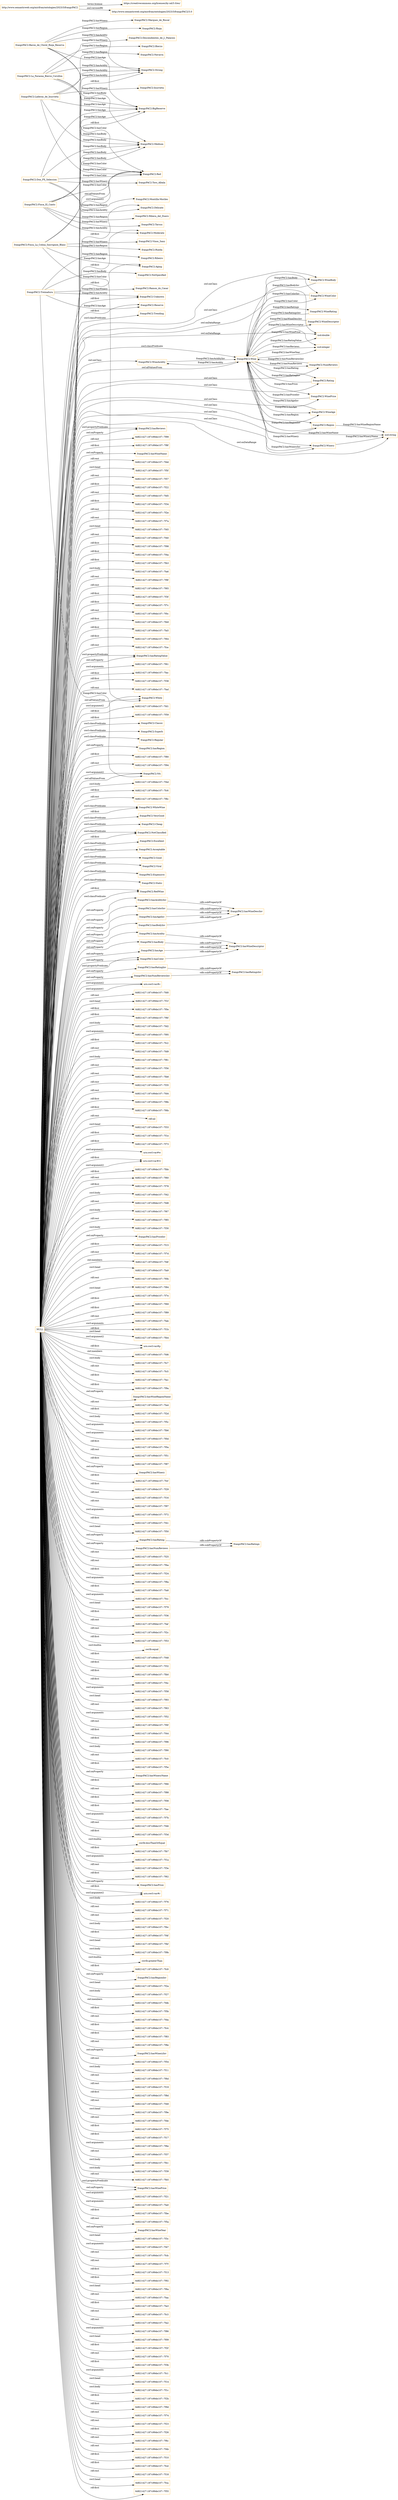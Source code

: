 digraph ar2dtool_diagram { 
rankdir=LR;
size="1501"
node [shape = rectangle, color="orange"]; "frangcPAC2:Trending" "frangcPAC2:WineAcidity" "frangcPAC2:NumReviews" "frangcPAC2:Aging" "frangcPAC2:Classic" "frangcPAC2:Rating" "frangcPAC2:Superb" "frangcPAC2:NotSpecified" "frangcPAC2:Medium" "frangcPAC2:Regular" "frangcPAC2:WinePrice" "frangcPAC2:WineAge" "frangcPAC2:Unknown" "frangcPAC2:WhiteWine" "frangcPAC2:Moderate" "frangcPAC2:VeryGood" "frangcPAC2:Region" "frangcPAC2:Wine" "frangcPAC2:Cheap" "frangcPAC2:NotClassified" "frangcPAC2:Excellent" "frangcPAC2:Acceptable" "frangcPAC2:NA" "frangcPAC2:Good" "frangcPAC2:Red" "frangcPAC2:Delicate" "frangcPAC2:BigReserve" "frangcPAC2:WineDescriptor" "frangcPAC2:WineBody" "frangcPAC2:Strong" "frangcPAC2:WineColor" "frangcPAC2:Winery" "frangcPAC2:Reserve" "frangcPAC2:Viral" "frangcPAC2:Expensive" "frangcPAC2:Static" "frangcPAC2:WineRating" "frangcPAC2:RedWine" "frangcPAC2:White" ; /*classes style*/
	"frangcPAC2:hasBodyInv" -> "frangcPAC2:hasWineDescInv" [ label = "rdfs:subPropertyOf" ];
	"frangcPAC2:hasAcidityInv" -> "frangcPAC2:hasWineDescInv" [ label = "rdfs:subPropertyOf" ];
	"frangcPAC2:hasColor" -> "frangcPAC2:hasWineDescriptor" [ label = "rdfs:subPropertyOf" ];
	"frangcPAC2:hasAcidity" -> "frangcPAC2:hasWineDescriptor" [ label = "rdfs:subPropertyOf" ];
	"frangcPAC2:hasBody" -> "frangcPAC2:hasWineDescriptor" [ label = "rdfs:subPropertyOf" ];
	"frangcPAC2:Baron_de_Chirel_Rioja_Reserva" -> "frangcPAC2:Medium" [ label = "frangcPAC2:hasBody" ];
	"frangcPAC2:Baron_de_Chirel_Rioja_Reserva" -> "frangcPAC2:Red" [ label = "frangcPAC2:hasColor" ];
	"frangcPAC2:Baron_de_Chirel_Rioja_Reserva" -> "frangcPAC2:BigReserve" [ label = "frangcPAC2:hasAge" ];
	"frangcPAC2:Baron_de_Chirel_Rioja_Reserva" -> "frangcPAC2:Strong" [ label = "frangcPAC2:hasAcidity" ];
	"frangcPAC2:Baron_de_Chirel_Rioja_Reserva" -> "frangcPAC2:Rioja" [ label = "frangcPAC2:hasRegion" ];
	"frangcPAC2:Baron_de_Chirel_Rioja_Reserva" -> "frangcPAC2:Marques_de_Riscal" [ label = "frangcPAC2:hasWinery" ];
	"frangcPAC2:hasNumReviewsInv" -> "frangcPAC2:hasRatingsInv" [ label = "rdfs:subPropertyOf" ];
	"http://www.semanticweb.org/mirifran/ontologies/2023/3/frangcPAC2" -> "https://creativecommons.org/licenses/by-nd/3.0/es/" [ label = "terms:license" ];
	"http://www.semanticweb.org/mirifran/ontologies/2023/3/frangcPAC2" -> "http://www.semanticweb.org/mirifran/ontologies/2023/3/frangcPAC2/3.0" [ label = "owl:versionIRI" ];
	"frangcPAC2:La_Faraona_Bierzo_Corullon" -> "frangcPAC2:Red" [ label = "frangcPAC2:hasColor" ];
	"frangcPAC2:La_Faraona_Bierzo_Corullon" -> "frangcPAC2:Bierzo" [ label = "frangcPAC2:hasRegion" ];
	"frangcPAC2:La_Faraona_Bierzo_Corullon" -> "frangcPAC2:Medium" [ label = "frangcPAC2:hasBody" ];
	"frangcPAC2:La_Faraona_Bierzo_Corullon" -> "frangcPAC2:Strong" [ label = "frangcPAC2:hasAcidity" ];
	"frangcPAC2:La_Faraona_Bierzo_Corullon" -> "frangcPAC2:BigReserve" [ label = "frangcPAC2:hasAge" ];
	"frangcPAC2:La_Faraona_Bierzo_Corullon" -> "frangcPAC2:Descendientes_de_J._Palacios" [ label = "frangcPAC2:hasWinery" ];
	"NULL" -> "urn:swrl:var#c" [ label = "swrl:argument1" ];
	"NULL" -> "6d821427:187c99de107:-7fd0" [ label = "rdf:rest" ];
	"NULL" -> "6d821427:187c99de107:-7f1f" [ label = "swrl:head" ];
	"NULL" -> "frangcPAC2:hasAcidityInv" [ label = "owl:onProperty" ];
	"NULL" -> "6d821427:187c99de107:-7f0e" [ label = "rdf:first" ];
	"NULL" -> "6d821427:187c99de107:-7f6f" [ label = "rdf:first" ];
	"NULL" -> "frangcPAC2:Unknown" [ label = "rdf:first" ];
	"NULL" -> "6d821427:187c99de107:-7fd2" [ label = "swrl:body" ];
	"NULL" -> "6d821427:187c99de107:-7f95" [ label = "swrl:arguments" ];
	"NULL" -> "6d821427:187c99de107:-7fc2" [ label = "rdf:first" ];
	"NULL" -> "6d821427:187c99de107:-7fd9" [ label = "rdf:rest" ];
	"NULL" -> "frangcPAC2:NumReviews" [ label = "owl:onClass" ];
	"NULL" -> "6d821427:187c99de107:-7f81" [ label = "swrl:body" ];
	"NULL" -> "6d821427:187c99de107:-7f56" [ label = "rdf:rest" ];
	"NULL" -> "6d821427:187c99de107:-7fb8" [ label = "rdf:rest" ];
	"NULL" -> "6d821427:187c99de107:-7f35" [ label = "rdf:rest" ];
	"NULL" -> "6d821427:187c99de107:-7fd4" [ label = "rdf:rest" ];
	"NULL" -> "6d821427:187c99de107:-7f8b" [ label = "rdf:first" ];
	"NULL" -> "6d821427:187c99de107:-7f6b" [ label = "rdf:first" ];
	"NULL" -> "rdf:nil" [ label = "rdf:rest" ];
	"NULL" -> "6d821427:187c99de107:-7f33" [ label = "swrl:head" ];
	"NULL" -> "6d821427:187c99de107:-7f1e" [ label = "rdf:first" ];
	"NULL" -> "frangcPAC2:Viral" [ label = "swrl:classPredicate" ];
	"NULL" -> "6d821427:187c99de107:-7f73" [ label = "rdf:first" ];
	"NULL" -> "urn:swrl:var#w" [ label = "swrl:argument1" ];
	"NULL" -> "urn:swrl:var#rv" [ label = "swrl:argument2" ];
	"NULL" -> "6d821427:187c99de107:-7fbb" [ label = "rdf:first" ];
	"NULL" -> "6d821427:187c99de107:-7f60" [ label = "rdf:rest" ];
	"NULL" -> "frangcPAC2:hasColor" [ label = "owl:onProperty" ];
	"NULL" -> "6d821427:187c99de107:-7f78" [ label = "rdf:first" ];
	"NULL" -> "6d821427:187c99de107:-7f42" [ label = "swrl:body" ];
	"NULL" -> "6d821427:187c99de107:-7fd8" [ label = "rdf:rest" ];
	"NULL" -> "6d821427:187c99de107:-7f67" [ label = "swrl:body" ];
	"NULL" -> "frangcPAC2:Trending" [ label = "swrl:classPredicate" ];
	"NULL" -> "6d821427:187c99de107:-7f85" [ label = "rdf:rest" ];
	"NULL" -> "frangcPAC2:Good" [ label = "swrl:classPredicate" ];
	"NULL" -> "frangcPAC2:Classic" [ label = "swrl:classPredicate" ];
	"NULL" -> "6d821427:187c99de107:-7f30" [ label = "swrl:body" ];
	"NULL" -> "frangcPAC2:hasPriceInv" [ label = "owl:onProperty" ];
	"NULL" -> "6d821427:187c99de107:-7f15" [ label = "rdf:first" ];
	"NULL" -> "6d821427:187c99de107:-7f7d" [ label = "rdf:rest" ];
	"NULL" -> "6d821427:187c99de107:-7fdf" [ label = "owl:members" ];
	"NULL" -> "frangcPAC2:BigReserve" [ label = "rdf:first" ];
	"NULL" -> "6d821427:187c99de107:-7fa9" [ label = "swrl:head" ];
	"NULL" -> "6d821427:187c99de107:-7f0b" [ label = "rdf:rest" ];
	"NULL" -> "frangcPAC2:Wine" [ label = "swrl:classPredicate" ];
	"NULL" -> "frangcPAC2:Moderate" [ label = "rdf:first" ];
	"NULL" -> "6d821427:187c99de107:-7f84" [ label = "swrl:head" ];
	"NULL" -> "6d821427:187c99de107:-7f7e" [ label = "rdf:first" ];
	"NULL" -> "frangcPAC2:WineColor" [ label = "owl:onClass" ];
	"NULL" -> "6d821427:187c99de107:-7f69" [ label = "rdf:first" ];
	"NULL" -> "6d821427:187c99de107:-7f89" [ label = "rdf:rest" ];
	"NULL" -> "6d821427:187c99de107:-7fab" [ label = "swrl:arguments" ];
	"NULL" -> "6d821427:187c99de107:-7f1b" [ label = "rdf:first" ];
	"NULL" -> "6d821427:187c99de107:-7fb4" [ label = "swrl:head" ];
	"NULL" -> "urn:swrl:var#p" [ label = "rdf:first" ];
	"NULL" -> "6d821427:187c99de107:-7fd6" [ label = "owl:members" ];
	"NULL" -> "6d821427:187c99de107:-7fc7" [ label = "swrl:body" ];
	"NULL" -> "6d821427:187c99de107:-7fc5" [ label = "rdf:rest" ];
	"NULL" -> "6d821427:187c99de107:-7fa1" [ label = "rdf:first" ];
	"NULL" -> "frangcPAC2:RedWine" [ label = "swrl:classPredicate" ];
	"NULL" -> "xsd:double" [ label = "owl:onDataRange" ];
	"NULL" -> "6d821427:187c99de107:-7f9a" [ label = "rdf:first" ];
	"NULL" -> "frangcPAC2:hasWineRegionName" [ label = "owl:onProperty" ];
	"NULL" -> "6d821427:187c99de107:-7fa4" [ label = "rdf:rest" ];
	"NULL" -> "frangcPAC2:WinePrice" [ label = "owl:onClass" ];
	"NULL" -> "6d821427:187c99de107:-7f2d" [ label = "rdf:first" ];
	"NULL" -> "6d821427:187c99de107:-7f5c" [ label = "swrl:body" ];
	"NULL" -> "6d821427:187c99de107:-7fb6" [ label = "swrl:arguments" ];
	"NULL" -> "6d821427:187c99de107:-7f0d" [ label = "swrl:arguments" ];
	"NULL" -> "6d821427:187c99de107:-7f0a" [ label = "rdf:first" ];
	"NULL" -> "frangcPAC2:VeryGood" [ label = "swrl:classPredicate" ];
	"NULL" -> "6d821427:187c99de107:-7f51" [ label = "rdf:rest" ];
	"NULL" -> "6d821427:187c99de107:-7f87" [ label = "rdf:first" ];
	"NULL" -> "frangcPAC2:hasWinery" [ label = "owl:onProperty" ];
	"NULL" -> "6d821427:187c99de107:-7fcf" [ label = "rdf:first" ];
	"NULL" -> "6d821427:187c99de107:-7f29" [ label = "rdf:first" ];
	"NULL" -> "6d821427:187c99de107:-7f16" [ label = "rdf:rest" ];
	"NULL" -> "6d821427:187c99de107:-7f97" [ label = "rdf:rest" ];
	"NULL" -> "6d821427:187c99de107:-7f72" [ label = "swrl:arguments" ];
	"NULL" -> "6d821427:187c99de107:-7f41" [ label = "rdf:first" ];
	"NULL" -> "frangcPAC2:Delicate" [ label = "rdf:first" ];
	"NULL" -> "6d821427:187c99de107:-7f50" [ label = "swrl:head" ];
	"NULL" -> "frangcPAC2:hasNumReviews" [ label = "owl:onProperty" ];
	"NULL" -> "6d821427:187c99de107:-7f25" [ label = "rdf:rest" ];
	"NULL" -> "6d821427:187c99de107:-7fba" [ label = "rdf:rest" ];
	"NULL" -> "6d821427:187c99de107:-7f24" [ label = "rdf:first" ];
	"NULL" -> "urn:swrl:var#p" [ label = "swrl:argument2" ];
	"NULL" -> "6d821427:187c99de107:-7f8a" [ label = "swrl:arguments" ];
	"NULL" -> "6d821427:187c99de107:-7fa8" [ label = "rdf:first" ];
	"NULL" -> "6d821427:187c99de107:-7fcc" [ label = "swrl:arguments" ];
	"NULL" -> "6d821427:187c99de107:-7f79" [ label = "swrl:head" ];
	"NULL" -> "6d821427:187c99de107:-7f36" [ label = "rdf:first" ];
	"NULL" -> "6d821427:187c99de107:-7faf" [ label = "rdf:rest" ];
	"NULL" -> "6d821427:187c99de107:-7f2c" [ label = "rdf:rest" ];
	"NULL" -> "6d821427:187c99de107:-7f53" [ label = "rdf:first" ];
	"NULL" -> "frangcPAC2:hasRating" [ label = "owl:onProperty" ];
	"NULL" -> "swrlb:equal" [ label = "swrl:builtin" ];
	"NULL" -> "xsd:string" [ label = "owl:onDataRange" ];
	"NULL" -> "6d821427:187c99de107:-7f48" [ label = "rdf:first" ];
	"NULL" -> "frangcPAC2:White" [ label = "owl:allValuesFrom" ];
	"NULL" -> "6d821427:187c99de107:-7f32" [ label = "rdf:first" ];
	"NULL" -> "6d821427:187c99de107:-7fb0" [ label = "rdf:first" ];
	"NULL" -> "frangcPAC2:hasBodyInv" [ label = "owl:onProperty" ];
	"NULL" -> "6d821427:187c99de107:-7f4c" [ label = "rdf:first" ];
	"NULL" -> "6d821427:187c99de107:-7f58" [ label = "swrl:arguments" ];
	"NULL" -> "6d821427:187c99de107:-7f93" [ label = "swrl:head" ];
	"NULL" -> "6d821427:187c99de107:-7f63" [ label = "rdf:rest" ];
	"NULL" -> "frangcPAC2:WineAcidity" [ label = "owl:onClass" ];
	"NULL" -> "6d821427:187c99de107:-7f52" [ label = "swrl:arguments" ];
	"NULL" -> "6d821427:187c99de107:-7f0f" [ label = "rdf:rest" ];
	"NULL" -> "frangcPAC2:hasBody" [ label = "owl:onProperty" ];
	"NULL" -> "frangcPAC2:hasColorInv" [ label = "owl:onProperty" ];
	"NULL" -> "6d821427:187c99de107:-7f44" [ label = "rdf:first" ];
	"NULL" -> "6d821427:187c99de107:-7f96" [ label = "rdf:first" ];
	"NULL" -> "6d821427:187c99de107:-7f90" [ label = "swrl:body" ];
	"NULL" -> "frangcPAC2:WineBody" [ label = "owl:onClass" ];
	"NULL" -> "6d821427:187c99de107:-7fc0" [ label = "rdf:rest" ];
	"NULL" -> "6d821427:187c99de107:-7f5e" [ label = "rdf:first" ];
	"NULL" -> "frangcPAC2:hasAgeInv" [ label = "owl:onProperty" ];
	"NULL" -> "frangcPAC2:hasWineryName" [ label = "owl:onProperty" ];
	"NULL" -> "6d821427:187c99de107:-7f66" [ label = "rdf:first" ];
	"NULL" -> "6d821427:187c99de107:-7f88" [ label = "rdf:rest" ];
	"NULL" -> "frangcPAC2:NotClassified" [ label = "rdf:first" ];
	"NULL" -> "frangcPAC2:Wine" [ label = "owl:allValuesFrom" ];
	"NULL" -> "6d821427:187c99de107:-7f08" [ label = "rdf:first" ];
	"NULL" -> "6d821427:187c99de107:-7fae" [ label = "rdf:first" ];
	"NULL" -> "6d821427:187c99de107:-7f7b" [ label = "swrl:arguments" ];
	"NULL" -> "6d821427:187c99de107:-7f46" [ label = "rdf:rest" ];
	"NULL" -> "6d821427:187c99de107:-7f3d" [ label = "rdf:first" ];
	"NULL" -> "swrlb:lessThanOrEqual" [ label = "swrl:builtin" ];
	"NULL" -> "6d821427:187c99de107:-7fb7" [ label = "rdf:first" ];
	"NULL" -> "6d821427:187c99de107:-7f1a" [ label = "swrl:arguments" ];
	"NULL" -> "6d821427:187c99de107:-7f3e" [ label = "rdf:rest" ];
	"NULL" -> "frangcPAC2:hasAcidity" [ label = "owl:onProperty" ];
	"NULL" -> "6d821427:187c99de107:-7f62" [ label = "rdf:first" ];
	"NULL" -> "frangcPAC2:hasPrice" [ label = "owl:onProperty" ];
	"NULL" -> "urn:swrl:var#r" [ label = "swrl:argument2" ];
	"NULL" -> "6d821427:187c99de107:-7f76" [ label = "swrl:body" ];
	"NULL" -> "6d821427:187c99de107:-7f71" [ label = "rdf:rest" ];
	"NULL" -> "6d821427:187c99de107:-7f20" [ label = "rdf:rest" ];
	"NULL" -> "6d821427:187c99de107:-7fbc" [ label = "swrl:body" ];
	"NULL" -> "6d821427:187c99de107:-7f4f" [ label = "rdf:first" ];
	"NULL" -> "6d821427:187c99de107:-7fbf" [ label = "swrl:head" ];
	"NULL" -> "6d821427:187c99de107:-7f9b" [ label = "swrl:body" ];
	"NULL" -> "swrlb:greaterThan" [ label = "swrl:builtin" ];
	"NULL" -> "6d821427:187c99de107:-7fc9" [ label = "rdf:first" ];
	"NULL" -> "frangcPAC2:hasRegionInv" [ label = "owl:onProperty" ];
	"NULL" -> "6d821427:187c99de107:-7f2a" [ label = "swrl:head" ];
	"NULL" -> "6d821427:187c99de107:-7f27" [ label = "swrl:body" ];
	"NULL" -> "6d821427:187c99de107:-7fdb" [ label = "owl:members" ];
	"NULL" -> "frangcPAC2:NotClassified" [ label = "swrl:classPredicate" ];
	"NULL" -> "6d821427:187c99de107:-7f5b" [ label = "rdf:first" ];
	"NULL" -> "frangcPAC2:Acceptable" [ label = "swrl:classPredicate" ];
	"NULL" -> "6d821427:187c99de107:-7fda" [ label = "rdf:rest" ];
	"NULL" -> "6d821427:187c99de107:-7fc4" [ label = "rdf:first" ];
	"NULL" -> "frangcPAC2:Aging" [ label = "rdf:first" ];
	"NULL" -> "6d821427:187c99de107:-7f83" [ label = "rdf:first" ];
	"NULL" -> "frangcPAC2:Superb" [ label = "swrl:classPredicate" ];
	"NULL" -> "6d821427:187c99de107:-7f8e" [ label = "rdf:rest" ];
	"NULL" -> "frangcPAC2:hasWineryInv" [ label = "owl:onProperty" ];
	"NULL" -> "6d821427:187c99de107:-7f54" [ label = "rdf:rest" ];
	"NULL" -> "6d821427:187c99de107:-7f11" [ label = "swrl:body" ];
	"NULL" -> "frangcPAC2:NA" [ label = "swrl:argument2" ];
	"NULL" -> "6d821427:187c99de107:-7f6d" [ label = "rdf:rest" ];
	"NULL" -> "6d821427:187c99de107:-7f19" [ label = "rdf:rest" ];
	"NULL" -> "6d821427:187c99de107:-7f8d" [ label = "rdf:first" ];
	"NULL" -> "6d821427:187c99de107:-7f49" [ label = "rdf:rest" ];
	"NULL" -> "6d821427:187c99de107:-7f9e" [ label = "swrl:head" ];
	"NULL" -> "6d821427:187c99de107:-7fde" [ label = "rdf:rest" ];
	"NULL" -> "6d821427:187c99de107:-7f75" [ label = "rdf:first" ];
	"NULL" -> "6d821427:187c99de107:-7f17" [ label = "rdf:first" ];
	"NULL" -> "6d821427:187c99de107:-7f6e" [ label = "swrl:arguments" ];
	"NULL" -> "frangcPAC2:Winery" [ label = "owl:onClass" ];
	"NULL" -> "6d821427:187c99de107:-7f37" [ label = "rdf:rest" ];
	"NULL" -> "6d821427:187c99de107:-7fb1" [ label = "swrl:body" ];
	"NULL" -> "6d821427:187c99de107:-7f39" [ label = "swrl:body" ];
	"NULL" -> "6d821427:187c99de107:-7fb5" [ label = "rdf:rest" ];
	"NULL" -> "frangcPAC2:hasWinePrice" [ label = "owl:onProperty" ];
	"NULL" -> "6d821427:187c99de107:-7f21" [ label = "swrl:arguments" ];
	"NULL" -> "6d821427:187c99de107:-7fa0" [ label = "swrl:arguments" ];
	"NULL" -> "6d821427:187c99de107:-7fbe" [ label = "rdf:first" ];
	"NULL" -> "6d821427:187c99de107:-7f5a" [ label = "rdf:rest" ];
	"NULL" -> "frangcPAC2:hasWineYear" [ label = "owl:onProperty" ];
	"NULL" -> "6d821427:187c99de107:-7f3c" [ label = "swrl:head" ];
	"NULL" -> "frangcPAC2:Excellent" [ label = "swrl:classPredicate" ];
	"NULL" -> "6d821427:187c99de107:-7f47" [ label = "swrl:arguments" ];
	"NULL" -> "frangcPAC2:hasNumReviewsInv" [ label = "owl:onProperty" ];
	"NULL" -> "6d821427:187c99de107:-7fcb" [ label = "rdf:rest" ];
	"NULL" -> "6d821427:187c99de107:-7f7f" [ label = "rdf:rest" ];
	"NULL" -> "6d821427:187c99de107:-7f13" [ label = "rdf:first" ];
	"NULL" -> "urn:swrl:var#rv" [ label = "rdf:first" ];
	"NULL" -> "6d821427:187c99de107:-7f92" [ label = "rdf:first" ];
	"NULL" -> "6d821427:187c99de107:-7f6a" [ label = "swrl:head" ];
	"NULL" -> "6d821427:187c99de107:-7faa" [ label = "rdf:rest" ];
	"NULL" -> "urn:swrl:var#r" [ label = "rdf:first" ];
	"NULL" -> "frangcPAC2:Regular" [ label = "swrl:classPredicate" ];
	"NULL" -> "6d821427:187c99de107:-7fa3" [ label = "rdf:first" ];
	"NULL" -> "6d821427:187c99de107:-7fc3" [ label = "rdf:rest" ];
	"NULL" -> "6d821427:187c99de107:-7fa2" [ label = "rdf:rest" ];
	"NULL" -> "6d821427:187c99de107:-7f86" [ label = "swrl:arguments" ];
	"NULL" -> "6d821427:187c99de107:-7f09" [ label = "swrl:head" ];
	"NULL" -> "6d821427:187c99de107:-7f2f" [ label = "rdf:first" ];
	"NULL" -> "6d821427:187c99de107:-7f70" [ label = "rdf:rest" ];
	"NULL" -> "xsd:integer" [ label = "owl:onDataRange" ];
	"NULL" -> "frangcPAC2:Expensive" [ label = "swrl:classPredicate" ];
	"NULL" -> "6d821427:187c99de107:-7f3b" [ label = "rdf:first" ];
	"NULL" -> "6d821427:187c99de107:-7fc1" [ label = "swrl:arguments" ];
	"NULL" -> "6d821427:187c99de107:-7f14" [ label = "swrl:head" ];
	"NULL" -> "6d821427:187c99de107:-7f1c" [ label = "swrl:body" ];
	"NULL" -> "6d821427:187c99de107:-7f2b" [ label = "rdf:first" ];
	"NULL" -> "6d821427:187c99de107:-7f9d" [ label = "rdf:first" ];
	"NULL" -> "6d821427:187c99de107:-7f74" [ label = "rdf:rest" ];
	"NULL" -> "6d821427:187c99de107:-7f23" [ label = "rdf:rest" ];
	"NULL" -> "6d821427:187c99de107:-7f26" [ label = "rdf:first" ];
	"NULL" -> "6d821427:187c99de107:-7f6c" [ label = "rdf:rest" ];
	"NULL" -> "6d821427:187c99de107:-7f4b" [ label = "rdf:rest" ];
	"NULL" -> "6d821427:187c99de107:-7f10" [ label = "rdf:first" ];
	"NULL" -> "6d821427:187c99de107:-7fcd" [ label = "rdf:first" ];
	"NULL" -> "6d821427:187c99de107:-7f18" [ label = "rdf:rest" ];
	"NULL" -> "6d821427:187c99de107:-7fca" [ label = "swrl:head" ];
	"NULL" -> "frangcPAC2:Red" [ label = "swrl:argument2" ];
	"NULL" -> "6d821427:187c99de107:-7f55" [ label = "rdf:first" ];
	"NULL" -> "frangcPAC2:hasReviews" [ label = "owl:onProperty" ];
	"NULL" -> "6d821427:187c99de107:-7f99" [ label = "rdf:rest" ];
	"NULL" -> "6d821427:187c99de107:-7f8f" [ label = "rdf:first" ];
	"NULL" -> "frangcPAC2:hasWineName" [ label = "owl:onProperty" ];
	"NULL" -> "6d821427:187c99de107:-7fdd" [ label = "rdf:rest" ];
	"NULL" -> "6d821427:187c99de107:-7f5f" [ label = "swrl:head" ];
	"NULL" -> "frangcPAC2:hasWinePrice" [ label = "swrl:propertyPredicate" ];
	"NULL" -> "6d821427:187c99de107:-7f57" [ label = "rdf:rest" ];
	"NULL" -> "6d821427:187c99de107:-7f22" [ label = "rdf:first" ];
	"NULL" -> "frangcPAC2:Static" [ label = "swrl:classPredicate" ];
	"NULL" -> "6d821427:187c99de107:-7fd5" [ label = "rdf:rest" ];
	"NULL" -> "frangcPAC2:Region" [ label = "owl:onClass" ];
	"NULL" -> "6d821427:187c99de107:-7f34" [ label = "rdf:first" ];
	"NULL" -> "6d821427:187c99de107:-7f2e" [ label = "rdf:rest" ];
	"NULL" -> "frangcPAC2:NA" [ label = "owl:allValuesFrom" ];
	"NULL" -> "frangcPAC2:White" [ label = "swrl:argument2" ];
	"NULL" -> "frangcPAC2:WineAge" [ label = "owl:onClass" ];
	"NULL" -> "6d821427:187c99de107:-7f7a" [ label = "rdf:rest" ];
	"NULL" -> "urn:swrl:var#c" [ label = "swrl:argument2" ];
	"NULL" -> "6d821427:187c99de107:-7f45" [ label = "swrl:head" ];
	"NULL" -> "6d821427:187c99de107:-7f40" [ label = "rdf:rest" ];
	"NULL" -> "frangcPAC2:RedWine" [ label = "rdf:first" ];
	"NULL" -> "6d821427:187c99de107:-7f98" [ label = "rdf:first" ];
	"NULL" -> "frangcPAC2:Rating" [ label = "owl:onClass" ];
	"NULL" -> "6d821427:187c99de107:-7f4a" [ label = "rdf:first" ];
	"NULL" -> "frangcPAC2:hasRatingInv" [ label = "owl:onProperty" ];
	"NULL" -> "frangcPAC2:WhiteWine" [ label = "rdf:first" ];
	"NULL" -> "6d821427:187c99de107:-7fb3" [ label = "rdf:first" ];
	"NULL" -> "6d821427:187c99de107:-7fa6" [ label = "swrl:body" ];
	"NULL" -> "frangcPAC2:Cheap" [ label = "swrl:classPredicate" ];
	"NULL" -> "6d821427:187c99de107:-7f9f" [ label = "rdf:rest" ];
	"NULL" -> "6d821427:187c99de107:-7f65" [ label = "rdf:rest" ];
	"NULL" -> "6d821427:187c99de107:-7f3f" [ label = "rdf:first" ];
	"NULL" -> "6d821427:187c99de107:-7f7c" [ label = "rdf:first" ];
	"NULL" -> "6d821427:187c99de107:-7f0c" [ label = "rdf:rest" ];
	"NULL" -> "6d821427:187c99de107:-7fb9" [ label = "rdf:first" ];
	"NULL" -> "frangcPAC2:hasReviews" [ label = "swrl:propertyPredicate" ];
	"NULL" -> "6d821427:187c99de107:-7fa5" [ label = "rdf:first" ];
	"NULL" -> "6d821427:187c99de107:-7f64" [ label = "rdf:first" ];
	"NULL" -> "6d821427:187c99de107:-7fce" [ label = "rdf:rest" ];
	"NULL" -> "frangcPAC2:hasRatingValue" [ label = "owl:onProperty" ];
	"NULL" -> "6d821427:187c99de107:-7f61" [ label = "swrl:arguments" ];
	"NULL" -> "6d821427:187c99de107:-7fac" [ label = "rdf:first" ];
	"NULL" -> "frangcPAC2:WhiteWine" [ label = "swrl:classPredicate" ];
	"NULL" -> "6d821427:187c99de107:-7f38" [ label = "rdf:first" ];
	"NULL" -> "6d821427:187c99de107:-7fad" [ label = "rdf:rest" ];
	"NULL" -> "frangcPAC2:hasColor" [ label = "swrl:propertyPredicate" ];
	"NULL" -> "frangcPAC2:Reserve" [ label = "rdf:first" ];
	"NULL" -> "6d821427:187c99de107:-7fd1" [ label = "rdf:first" ];
	"NULL" -> "6d821427:187c99de107:-7f59" [ label = "rdf:first" ];
	"NULL" -> "frangcPAC2:hasRegion" [ label = "owl:onProperty" ];
	"NULL" -> "6d821427:187c99de107:-7f80" [ label = "rdf:first" ];
	"NULL" -> "frangcPAC2:hasAge" [ label = "owl:onProperty" ];
	"NULL" -> "6d821427:187c99de107:-7f94" [ label = "rdf:rest" ];
	"NULL" -> "frangcPAC2:Red" [ label = "owl:allValuesFrom" ];
	"NULL" -> "6d821427:187c99de107:-7f4d" [ label = "swrl:body" ];
	"NULL" -> "6d821427:187c99de107:-7fc6" [ label = "rdf:first" ];
	"NULL" -> "frangcPAC2:hasRatingValue" [ label = "swrl:propertyPredicate" ];
	"NULL" -> "6d821427:187c99de107:-7f8c" [ label = "rdf:rest" ];
	"NULL" -> "frangcPAC2:Strong" [ label = "rdf:first" ];
	"frangcPAC2:hasColorInv" -> "frangcPAC2:hasWineDescInv" [ label = "rdfs:subPropertyOf" ];
	"frangcPAC2:Finca_La_Colina_Sauvignon_Blanc" -> "frangcPAC2:Vinos_Sanz" [ label = "frangcPAC2:hasWinery" ];
	"frangcPAC2:Finca_La_Colina_Sauvignon_Blanc" -> "frangcPAC2:Aging" [ label = "frangcPAC2:hasAge" ];
	"frangcPAC2:Finca_La_Colina_Sauvignon_Blanc" -> "frangcPAC2:Strong" [ label = "frangcPAC2:hasAcidity" ];
	"frangcPAC2:Finca_La_Colina_Sauvignon_Blanc" -> "frangcPAC2:Medium" [ label = "frangcPAC2:hasBody" ];
	"frangcPAC2:Finca_La_Colina_Sauvignon_Blanc" -> "frangcPAC2:White" [ label = "frangcPAC2:hasColor" ];
	"frangcPAC2:Finca_La_Colina_Sauvignon_Blanc" -> "frangcPAC2:Rueda" [ label = "frangcPAC2:hasRegion" ];
	"frangcPAC2:hasNumReviews" -> "frangcPAC2:hasRatings" [ label = "rdfs:subPropertyOf" ];
	"frangcPAC2:hasAge" -> "frangcPAC2:hasWineDescriptor" [ label = "rdfs:subPropertyOf" ];
	"frangcPAC2:hasRatingInv" -> "frangcPAC2:hasRatingsInv" [ label = "rdfs:subPropertyOf" ];
	"frangcPAC2:Laderas_de_Inurrieta" -> "frangcPAC2:Strong" [ label = "frangcPAC2:hasAcidity" ];
	"frangcPAC2:Laderas_de_Inurrieta" -> "frangcPAC2:Inurrieta" [ label = "frangcPAC2:hasWinery" ];
	"frangcPAC2:Laderas_de_Inurrieta" -> "frangcPAC2:BigReserve" [ label = "frangcPAC2:hasAge" ];
	"frangcPAC2:Laderas_de_Inurrieta" -> "frangcPAC2:Red" [ label = "frangcPAC2:hasColor" ];
	"frangcPAC2:Laderas_de_Inurrieta" -> "frangcPAC2:Medium" [ label = "frangcPAC2:hasBody" ];
	"frangcPAC2:Laderas_de_Inurrieta" -> "frangcPAC2:Navarra" [ label = "frangcPAC2:hasRegion" ];
	"frangcPAC2:Don_PX_Seleccion" -> "frangcPAC2:Red" [ label = "frangcPAC2:hasColor" ];
	"frangcPAC2:Don_PX_Seleccion" -> "frangcPAC2:Medium" [ label = "frangcPAC2:hasBody" ];
	"frangcPAC2:Don_PX_Seleccion" -> "frangcPAC2:Delicate" [ label = "frangcPAC2:hasAcidity" ];
	"frangcPAC2:Don_PX_Seleccion" -> "frangcPAC2:Toro_Albala" [ label = "frangcPAC2:hasWinery" ];
	"frangcPAC2:Don_PX_Seleccion" -> "frangcPAC2:Montilla-Moriles" [ label = "frangcPAC2:hasRegion" ];
	"frangcPAC2:Don_PX_Seleccion" -> "frangcPAC2:BigReserve" [ label = "frangcPAC2:hasAge" ];
	"frangcPAC2:hasAgeInv" -> "frangcPAC2:hasWineDescInv" [ label = "rdfs:subPropertyOf" ];
	"frangcPAC2:Treixadura" -> "frangcPAC2:Ramon_do_Casar" [ label = "frangcPAC2:hasWinery" ];
	"frangcPAC2:Treixadura" -> "frangcPAC2:NA" [ label = "frangcPAC2:hasColor" ];
	"frangcPAC2:Treixadura" -> "frangcPAC2:Ribeiro" [ label = "frangcPAC2:hasRegion" ];
	"frangcPAC2:Treixadura" -> "frangcPAC2:Reserve" [ label = "frangcPAC2:hasAge" ];
	"frangcPAC2:Treixadura" -> "frangcPAC2:Unknown" [ label = "frangcPAC2:hasAcidity" ];
	"frangcPAC2:Treixadura" -> "frangcPAC2:NotSpecified" [ label = "frangcPAC2:hasBody" ];
	"frangcPAC2:hasRating" -> "frangcPAC2:hasRatings" [ label = "rdfs:subPropertyOf" ];
	"frangcPAC2:Finca_El_Canto" -> "frangcPAC2:Moderate" [ label = "frangcPAC2:hasAcidity" ];
	"frangcPAC2:Finca_El_Canto" -> "frangcPAC2:Ribera_del_Duero" [ label = "frangcPAC2:hasRegion" ];
	"frangcPAC2:Finca_El_Canto" -> "frangcPAC2:BigReserve" [ label = "frangcPAC2:hasAge" ];
	"frangcPAC2:Finca_El_Canto" -> "frangcPAC2:Tarsus" [ label = "frangcPAC2:hasWinery" ];
	"frangcPAC2:Finca_El_Canto" -> "frangcPAC2:Medium" [ label = "frangcPAC2:hasBody" ];
	"frangcPAC2:Finca_El_Canto" -> "frangcPAC2:Red" [ label = "frangcPAC2:hasColor" ];
	"frangcPAC2:Wine" -> "frangcPAC2:Winery" [ label = "frangcPAC2:hasWinery" ];
	"frangcPAC2:Wine" -> "xsd:integer" [ label = "frangcPAC2:hasReviews" ];
	"frangcPAC2:WineDescriptor" -> "frangcPAC2:Wine" [ label = "frangcPAC2:hasWineDescInv" ];
	"frangcPAC2:Region" -> "xsd:string" [ label = "frangcPAC2:hasWineRegionName" ];
	"frangcPAC2:Region" -> "frangcPAC2:Wine" [ label = "frangcPAC2:hasRegionInv" ];
	"frangcPAC2:Wine" -> "xsd:double" [ label = "frangcPAC2:hasWinePrice" ];
	"frangcPAC2:Wine" -> "xsd:double" [ label = "frangcPAC2:hasRatingValue" ];
	"frangcPAC2:Wine" -> "frangcPAC2:WineDescriptor" [ label = "frangcPAC2:hasWineDescriptor" ];
	"frangcPAC2:Wine" -> "frangcPAC2:WineRating" [ label = "frangcPAC2:hasRatings" ];
	"frangcPAC2:Wine" -> "frangcPAC2:WineAge" [ label = "frangcPAC2:hasAge" ];
	"frangcPAC2:WineColor" -> "frangcPAC2:Wine" [ label = "frangcPAC2:hasColorInv" ];
	"frangcPAC2:WineAcidity" -> "frangcPAC2:Wine" [ label = "frangcPAC2:hasAcidityInv" ];
	"frangcPAC2:Wine" -> "frangcPAC2:WineBody" [ label = "frangcPAC2:hasBody" ];
	"frangcPAC2:WineAge" -> "frangcPAC2:Wine" [ label = "frangcPAC2:hasAgeInv" ];
	"frangcPAC2:Wine" -> "frangcPAC2:WinePrice" [ label = "frangcPAC2:hasPrice" ];
	"frangcPAC2:Wine" -> "frangcPAC2:NumReviews" [ label = "frangcPAC2:hasNumReviews" ];
	"frangcPAC2:Wine" -> "xsd:integer" [ label = "frangcPAC2:hasWineYear" ];
	"frangcPAC2:Rating" -> "frangcPAC2:Wine" [ label = "frangcPAC2:hasRatingInv" ];
	"frangcPAC2:Wine" -> "frangcPAC2:WineAcidity" [ label = "frangcPAC2:hasAcidity" ];
	"frangcPAC2:NumReviews" -> "frangcPAC2:Wine" [ label = "frangcPAC2:hasNumReviewsInv" ];
	"frangcPAC2:WineBody" -> "frangcPAC2:Wine" [ label = "frangcPAC2:hasBodyInv" ];
	"frangcPAC2:Wine" -> "frangcPAC2:Region" [ label = "frangcPAC2:hasRegion" ];
	"frangcPAC2:WineRating" -> "frangcPAC2:Wine" [ label = "frangcPAC2:hasRatingsInv" ];
	"frangcPAC2:Winery" -> "frangcPAC2:Wine" [ label = "frangcPAC2:hasWineryInv" ];
	"frangcPAC2:WinePrice" -> "frangcPAC2:Wine" [ label = "frangcPAC2:hasPriceInv" ];
	"frangcPAC2:Wine" -> "xsd:string" [ label = "frangcPAC2:hasWineName" ];
	"frangcPAC2:Wine" -> "frangcPAC2:WineColor" [ label = "frangcPAC2:hasColor" ];
	"frangcPAC2:Wine" -> "frangcPAC2:Rating" [ label = "frangcPAC2:hasRating" ];
	"frangcPAC2:Winery" -> "xsd:string" [ label = "frangcPAC2:hasWineryName" ];

}

